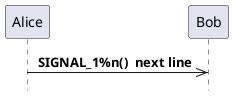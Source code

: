 {
  "sha1": "glls7isy7u1ys2cz8mf57zo1qonqtnt",
  "insertion": {
    "when": "2024-06-01T09:03:07.999Z",
    "user": "plantuml@gmail.com"
  }
}
@startuml
hide footbox
participant Alice as alice
participant Bob as bob
alice ->> bob : <b> SIGNAL_1%n()  next line
@enduml
